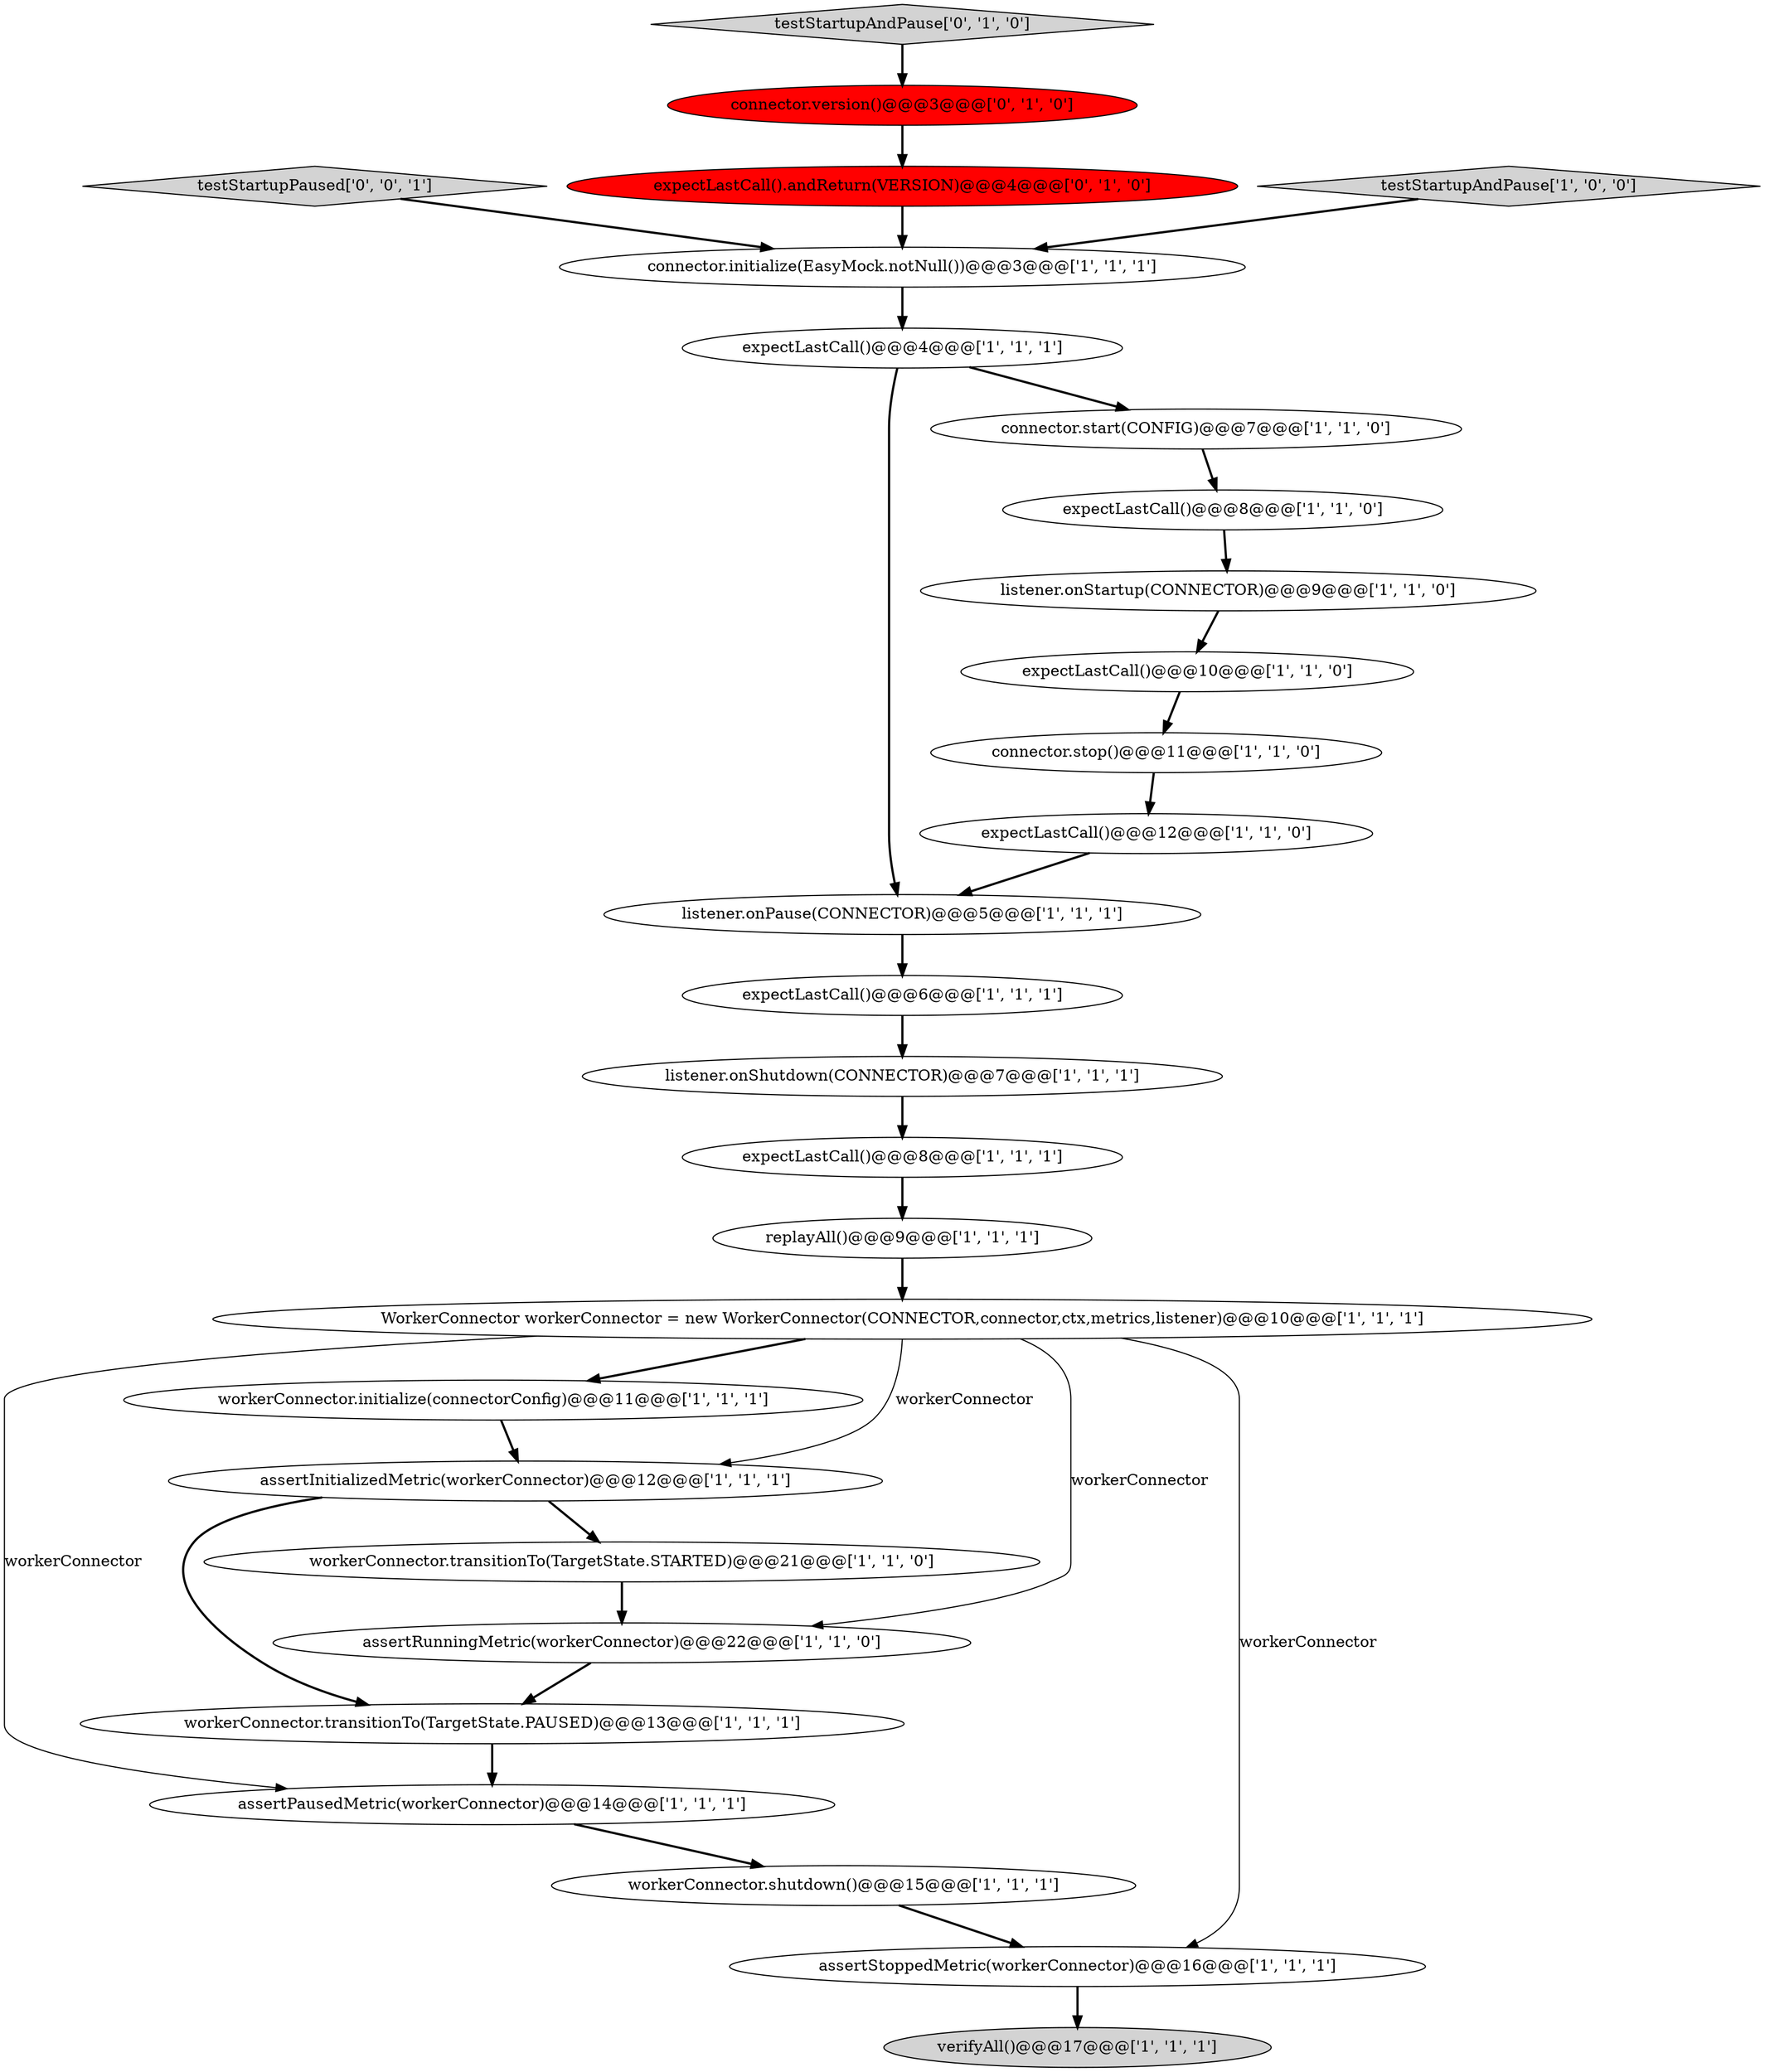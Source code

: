 digraph {
7 [style = filled, label = "expectLastCall()@@@8@@@['1', '1', '1']", fillcolor = white, shape = ellipse image = "AAA0AAABBB1BBB"];
20 [style = filled, label = "workerConnector.transitionTo(TargetState.PAUSED)@@@13@@@['1', '1', '1']", fillcolor = white, shape = ellipse image = "AAA0AAABBB1BBB"];
22 [style = filled, label = "workerConnector.transitionTo(TargetState.STARTED)@@@21@@@['1', '1', '0']", fillcolor = white, shape = ellipse image = "AAA0AAABBB1BBB"];
5 [style = filled, label = "listener.onShutdown(CONNECTOR)@@@7@@@['1', '1', '1']", fillcolor = white, shape = ellipse image = "AAA0AAABBB1BBB"];
27 [style = filled, label = "testStartupPaused['0', '0', '1']", fillcolor = lightgray, shape = diamond image = "AAA0AAABBB3BBB"];
23 [style = filled, label = "verifyAll()@@@17@@@['1', '1', '1']", fillcolor = lightgray, shape = ellipse image = "AAA0AAABBB1BBB"];
10 [style = filled, label = "listener.onPause(CONNECTOR)@@@5@@@['1', '1', '1']", fillcolor = white, shape = ellipse image = "AAA0AAABBB1BBB"];
15 [style = filled, label = "expectLastCall()@@@4@@@['1', '1', '1']", fillcolor = white, shape = ellipse image = "AAA0AAABBB1BBB"];
19 [style = filled, label = "expectLastCall()@@@10@@@['1', '1', '0']", fillcolor = white, shape = ellipse image = "AAA0AAABBB1BBB"];
14 [style = filled, label = "WorkerConnector workerConnector = new WorkerConnector(CONNECTOR,connector,ctx,metrics,listener)@@@10@@@['1', '1', '1']", fillcolor = white, shape = ellipse image = "AAA0AAABBB1BBB"];
1 [style = filled, label = "expectLastCall()@@@12@@@['1', '1', '0']", fillcolor = white, shape = ellipse image = "AAA0AAABBB1BBB"];
16 [style = filled, label = "expectLastCall()@@@6@@@['1', '1', '1']", fillcolor = white, shape = ellipse image = "AAA0AAABBB1BBB"];
6 [style = filled, label = "assertPausedMetric(workerConnector)@@@14@@@['1', '1', '1']", fillcolor = white, shape = ellipse image = "AAA0AAABBB1BBB"];
26 [style = filled, label = "testStartupAndPause['0', '1', '0']", fillcolor = lightgray, shape = diamond image = "AAA0AAABBB2BBB"];
25 [style = filled, label = "expectLastCall().andReturn(VERSION)@@@4@@@['0', '1', '0']", fillcolor = red, shape = ellipse image = "AAA1AAABBB2BBB"];
0 [style = filled, label = "connector.start(CONFIG)@@@7@@@['1', '1', '0']", fillcolor = white, shape = ellipse image = "AAA0AAABBB1BBB"];
17 [style = filled, label = "assertRunningMetric(workerConnector)@@@22@@@['1', '1', '0']", fillcolor = white, shape = ellipse image = "AAA0AAABBB1BBB"];
18 [style = filled, label = "assertStoppedMetric(workerConnector)@@@16@@@['1', '1', '1']", fillcolor = white, shape = ellipse image = "AAA0AAABBB1BBB"];
9 [style = filled, label = "testStartupAndPause['1', '0', '0']", fillcolor = lightgray, shape = diamond image = "AAA0AAABBB1BBB"];
4 [style = filled, label = "assertInitializedMetric(workerConnector)@@@12@@@['1', '1', '1']", fillcolor = white, shape = ellipse image = "AAA0AAABBB1BBB"];
13 [style = filled, label = "workerConnector.initialize(connectorConfig)@@@11@@@['1', '1', '1']", fillcolor = white, shape = ellipse image = "AAA0AAABBB1BBB"];
2 [style = filled, label = "workerConnector.shutdown()@@@15@@@['1', '1', '1']", fillcolor = white, shape = ellipse image = "AAA0AAABBB1BBB"];
3 [style = filled, label = "expectLastCall()@@@8@@@['1', '1', '0']", fillcolor = white, shape = ellipse image = "AAA0AAABBB1BBB"];
8 [style = filled, label = "listener.onStartup(CONNECTOR)@@@9@@@['1', '1', '0']", fillcolor = white, shape = ellipse image = "AAA0AAABBB1BBB"];
24 [style = filled, label = "connector.version()@@@3@@@['0', '1', '0']", fillcolor = red, shape = ellipse image = "AAA1AAABBB2BBB"];
12 [style = filled, label = "replayAll()@@@9@@@['1', '1', '1']", fillcolor = white, shape = ellipse image = "AAA0AAABBB1BBB"];
21 [style = filled, label = "connector.initialize(EasyMock.notNull())@@@3@@@['1', '1', '1']", fillcolor = white, shape = ellipse image = "AAA0AAABBB1BBB"];
11 [style = filled, label = "connector.stop()@@@11@@@['1', '1', '0']", fillcolor = white, shape = ellipse image = "AAA0AAABBB1BBB"];
0->3 [style = bold, label=""];
14->6 [style = solid, label="workerConnector"];
15->10 [style = bold, label=""];
18->23 [style = bold, label=""];
11->1 [style = bold, label=""];
7->12 [style = bold, label=""];
8->19 [style = bold, label=""];
21->15 [style = bold, label=""];
2->18 [style = bold, label=""];
19->11 [style = bold, label=""];
20->6 [style = bold, label=""];
26->24 [style = bold, label=""];
6->2 [style = bold, label=""];
14->4 [style = solid, label="workerConnector"];
14->17 [style = solid, label="workerConnector"];
10->16 [style = bold, label=""];
14->18 [style = solid, label="workerConnector"];
24->25 [style = bold, label=""];
3->8 [style = bold, label=""];
15->0 [style = bold, label=""];
12->14 [style = bold, label=""];
9->21 [style = bold, label=""];
4->20 [style = bold, label=""];
16->5 [style = bold, label=""];
22->17 [style = bold, label=""];
5->7 [style = bold, label=""];
14->13 [style = bold, label=""];
1->10 [style = bold, label=""];
27->21 [style = bold, label=""];
4->22 [style = bold, label=""];
25->21 [style = bold, label=""];
17->20 [style = bold, label=""];
13->4 [style = bold, label=""];
}
